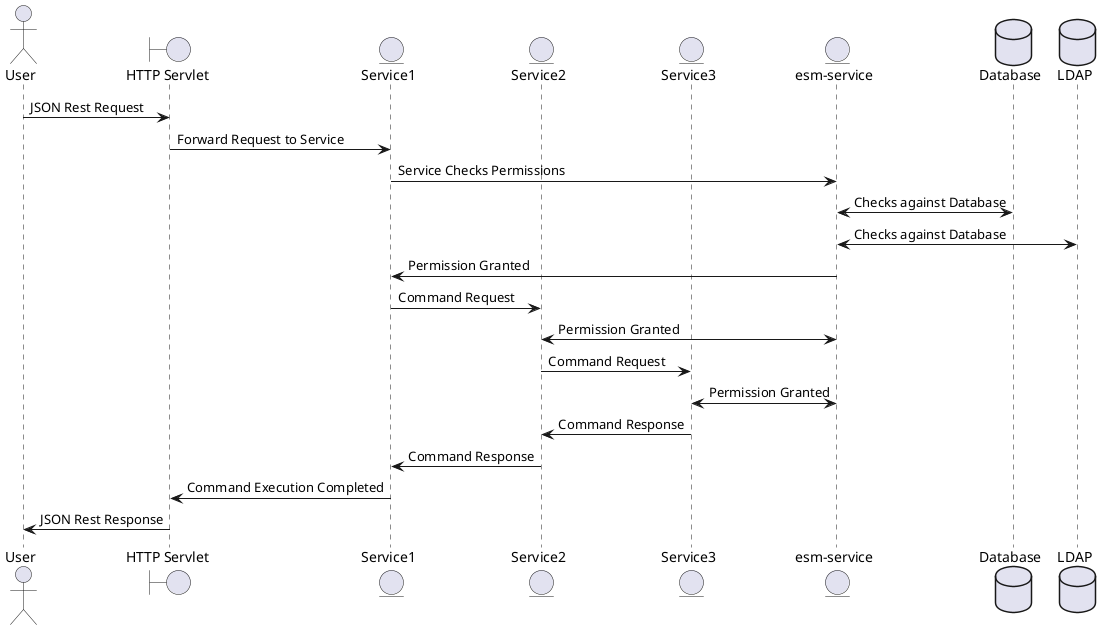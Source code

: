 @startuml

actor User
boundary "HTTP Servlet"
entity Service1
entity Service2
entity Service3
entity "esm-service"
database Database
database "LDAP"

User -> "HTTP Servlet" : JSON Rest Request
"HTTP Servlet" -> Service1 : Forward Request to Service 
Service1 -> "esm-service" : Service Checks Permissions
"esm-service" <-> Database : Checks against Database
"esm-service" <-> LDAP : Checks against Database
"esm-service" -> Service1 : Permission Granted
Service1 -> Service2 : Command Request
Service2 <-> "esm-service" : Permission Granted
Service2 -> Service3 : Command Request
Service3 <-> "esm-service" : Permission Granted
Service3 -> Service2 : Command Response
Service2 -> Service1 : Command Response
Service1 -> "HTTP Servlet" : Command Execution Completed
"HTTP Servlet" -> User : JSON Rest Response

@enduml